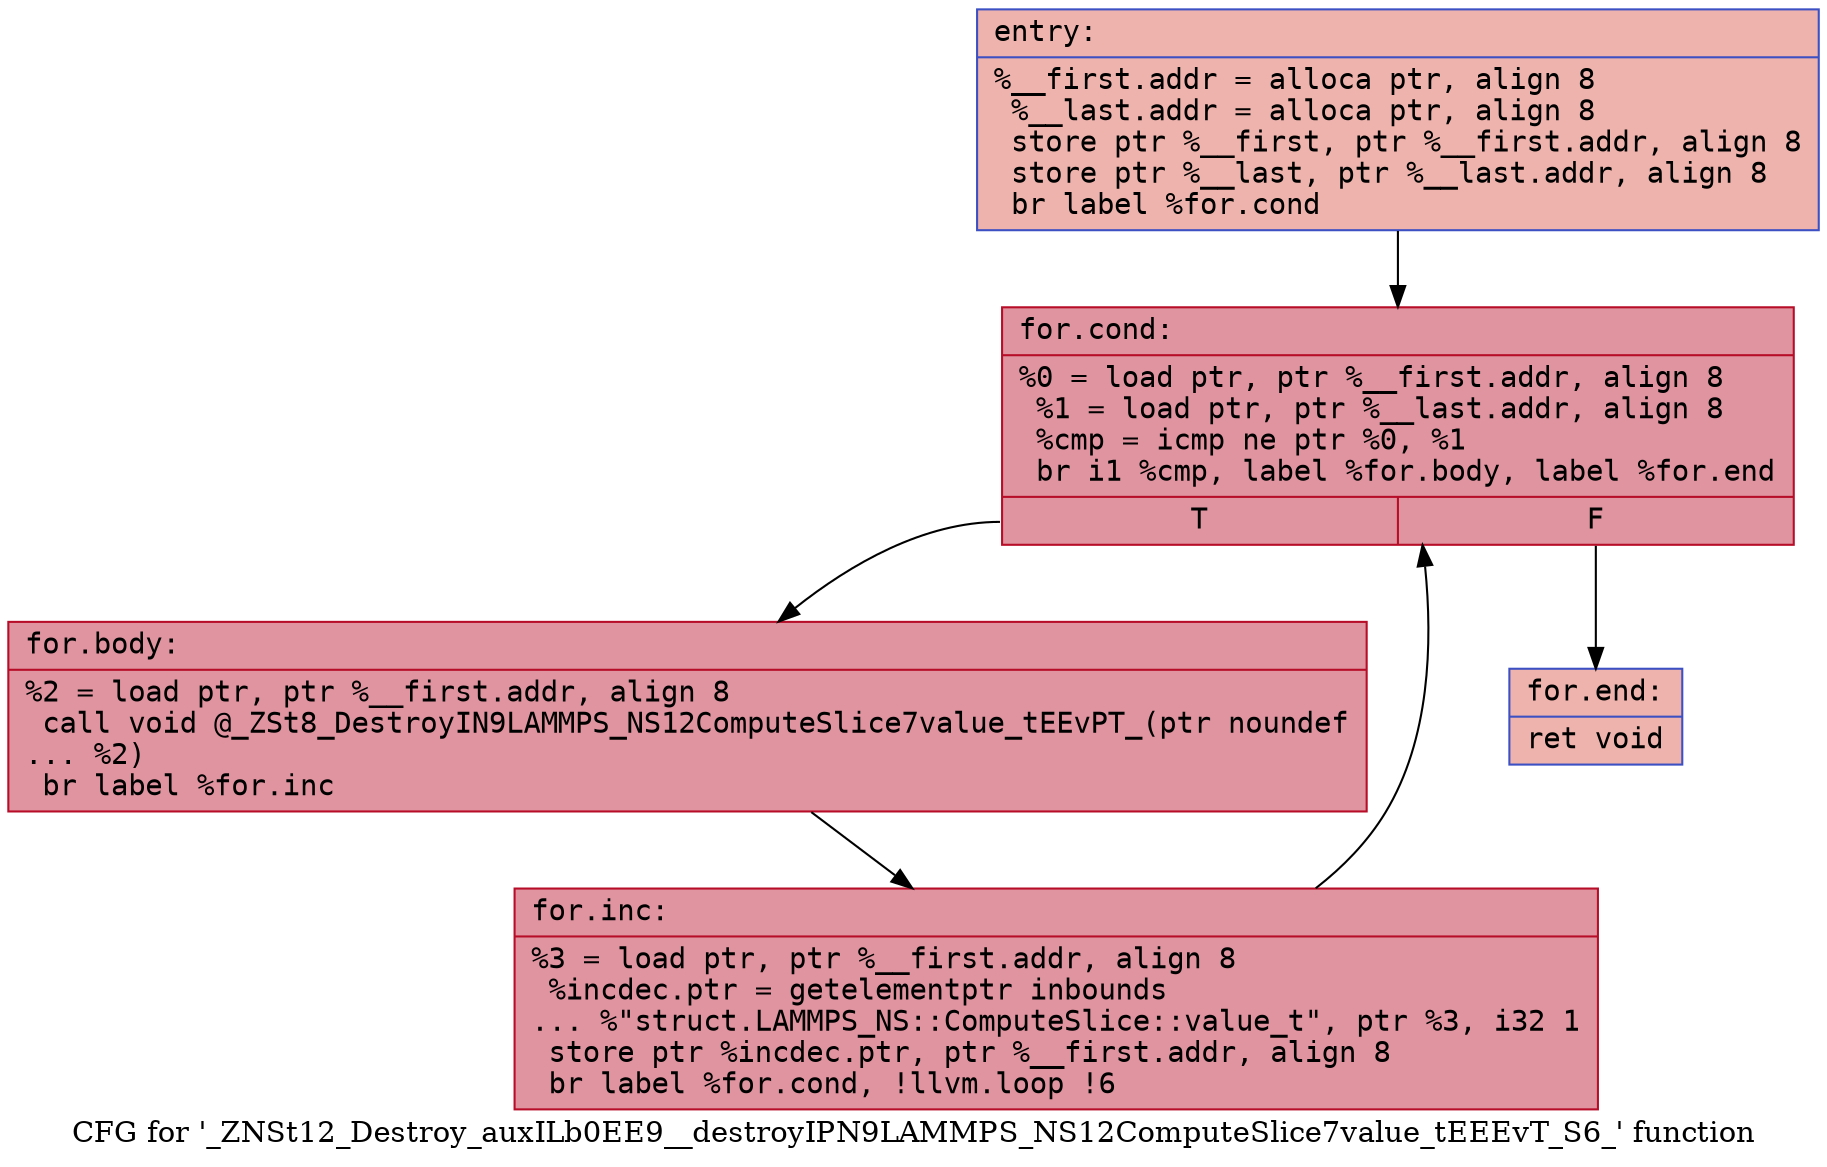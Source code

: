 digraph "CFG for '_ZNSt12_Destroy_auxILb0EE9__destroyIPN9LAMMPS_NS12ComputeSlice7value_tEEEvT_S6_' function" {
	label="CFG for '_ZNSt12_Destroy_auxILb0EE9__destroyIPN9LAMMPS_NS12ComputeSlice7value_tEEEvT_S6_' function";

	Node0x558104760230 [shape=record,color="#3d50c3ff", style=filled, fillcolor="#d6524470" fontname="Courier",label="{entry:\l|  %__first.addr = alloca ptr, align 8\l  %__last.addr = alloca ptr, align 8\l  store ptr %__first, ptr %__first.addr, align 8\l  store ptr %__last, ptr %__last.addr, align 8\l  br label %for.cond\l}"];
	Node0x558104760230 -> Node0x5581047604a0[tooltip="entry -> for.cond\nProbability 100.00%" ];
	Node0x5581047604a0 [shape=record,color="#b70d28ff", style=filled, fillcolor="#b70d2870" fontname="Courier",label="{for.cond:\l|  %0 = load ptr, ptr %__first.addr, align 8\l  %1 = load ptr, ptr %__last.addr, align 8\l  %cmp = icmp ne ptr %0, %1\l  br i1 %cmp, label %for.body, label %for.end\l|{<s0>T|<s1>F}}"];
	Node0x5581047604a0:s0 -> Node0x558104760720[tooltip="for.cond -> for.body\nProbability 96.88%" ];
	Node0x5581047604a0:s1 -> Node0x5581047607a0[tooltip="for.cond -> for.end\nProbability 3.12%" ];
	Node0x558104760720 [shape=record,color="#b70d28ff", style=filled, fillcolor="#b70d2870" fontname="Courier",label="{for.body:\l|  %2 = load ptr, ptr %__first.addr, align 8\l  call void @_ZSt8_DestroyIN9LAMMPS_NS12ComputeSlice7value_tEEvPT_(ptr noundef\l... %2)\l  br label %for.inc\l}"];
	Node0x558104760720 -> Node0x558104760ad0[tooltip="for.body -> for.inc\nProbability 100.00%" ];
	Node0x558104760ad0 [shape=record,color="#b70d28ff", style=filled, fillcolor="#b70d2870" fontname="Courier",label="{for.inc:\l|  %3 = load ptr, ptr %__first.addr, align 8\l  %incdec.ptr = getelementptr inbounds\l... %\"struct.LAMMPS_NS::ComputeSlice::value_t\", ptr %3, i32 1\l  store ptr %incdec.ptr, ptr %__first.addr, align 8\l  br label %for.cond, !llvm.loop !6\l}"];
	Node0x558104760ad0 -> Node0x5581047604a0[tooltip="for.inc -> for.cond\nProbability 100.00%" ];
	Node0x5581047607a0 [shape=record,color="#3d50c3ff", style=filled, fillcolor="#d6524470" fontname="Courier",label="{for.end:\l|  ret void\l}"];
}
